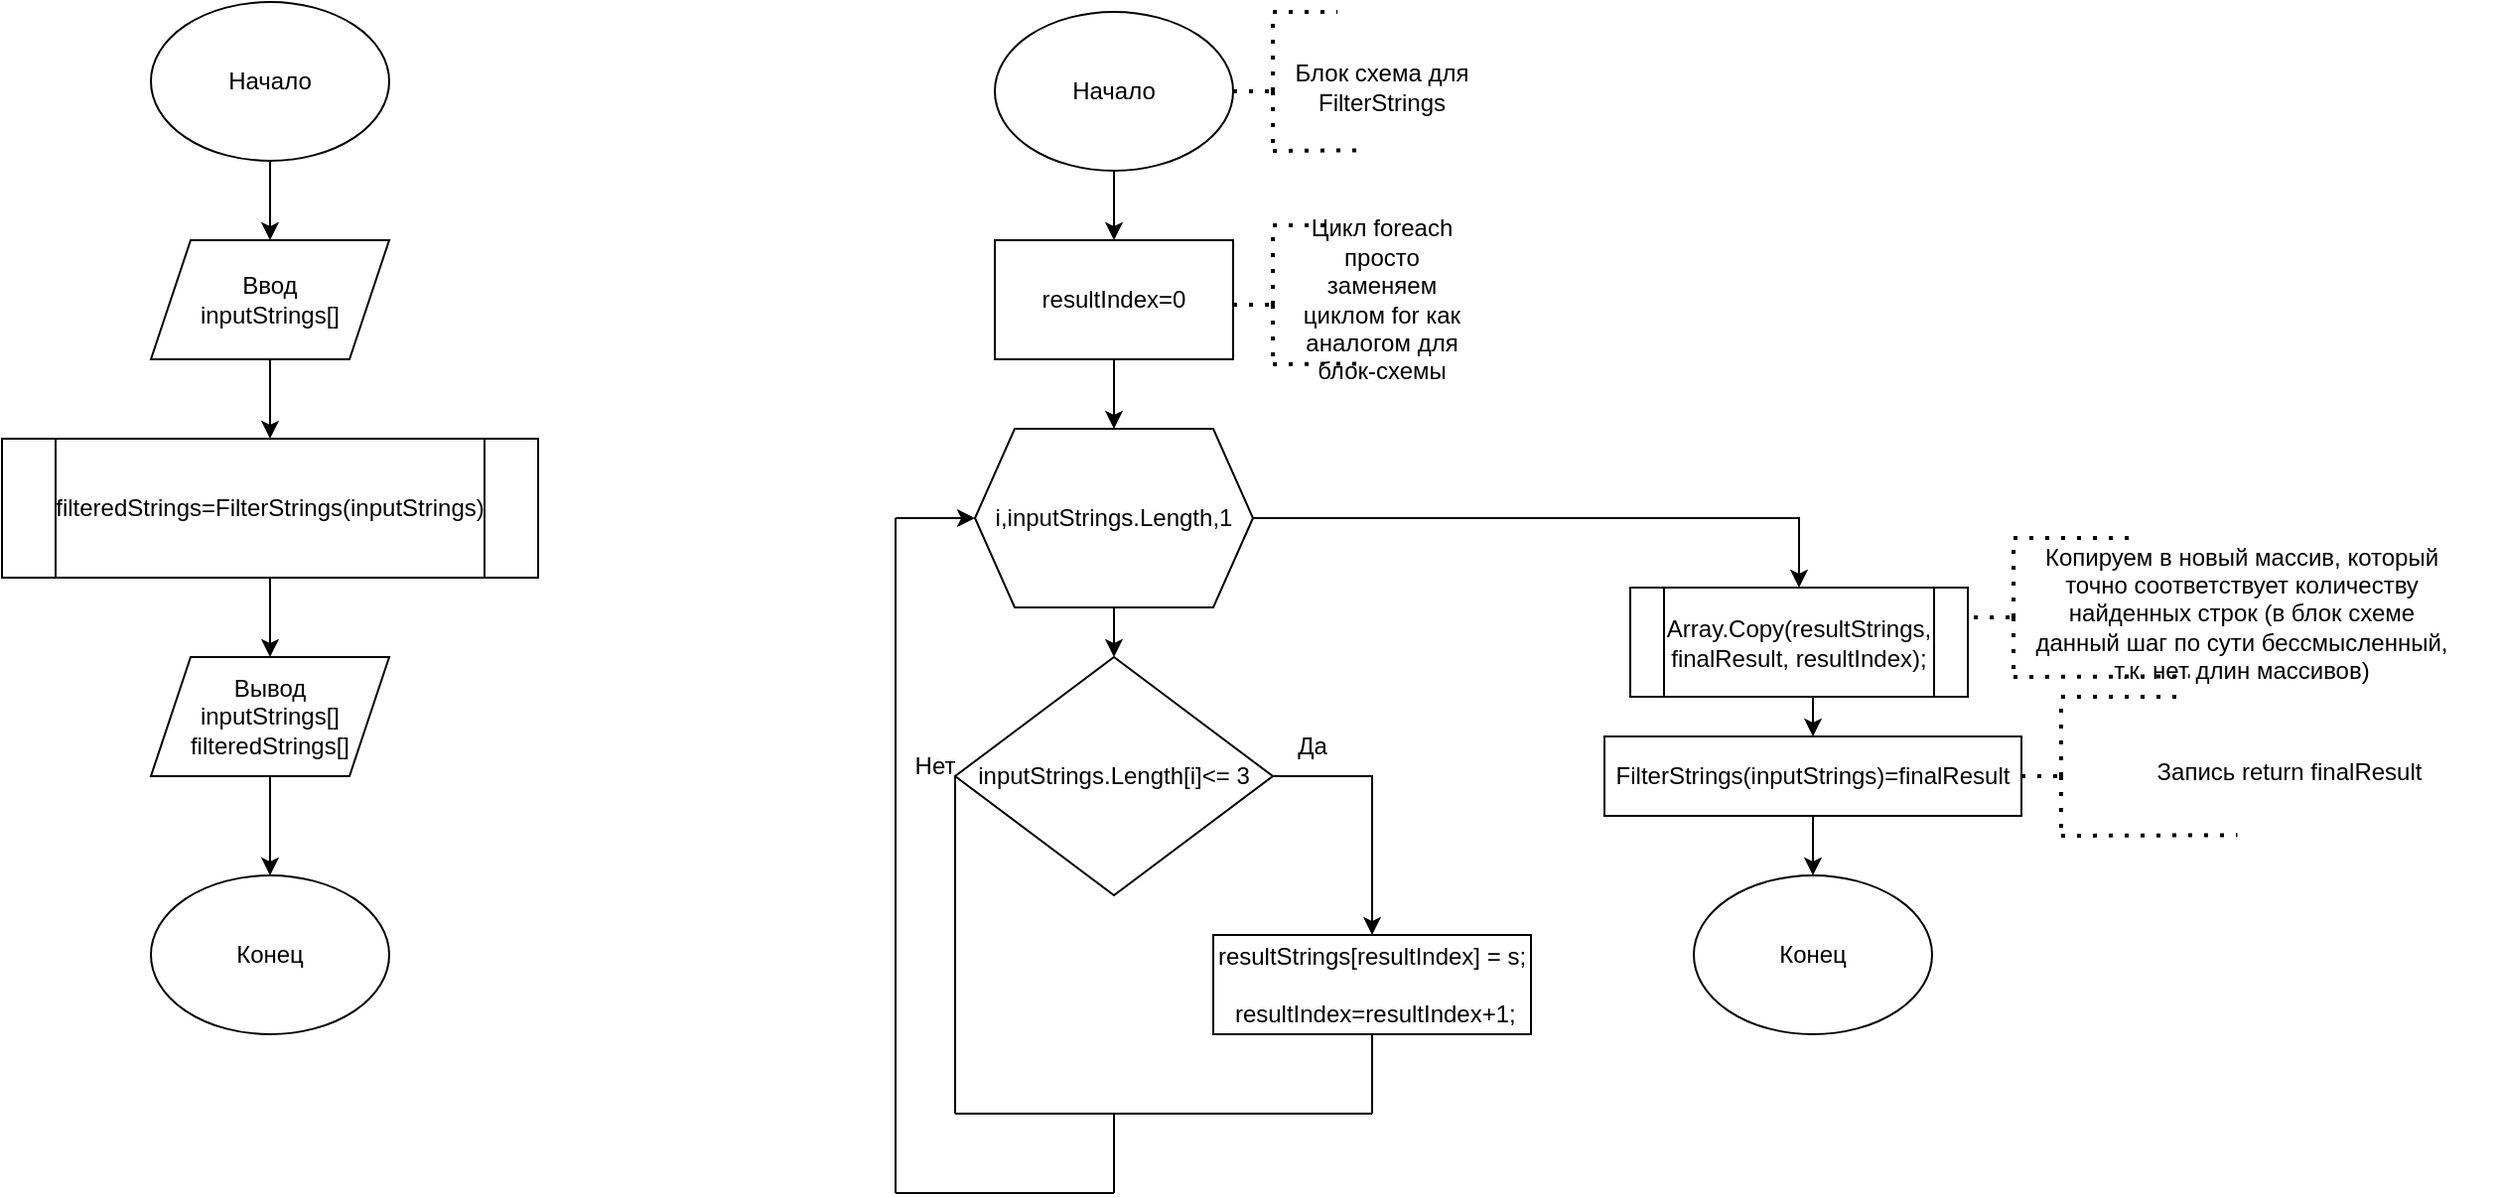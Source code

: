 <mxfile version="21.8.2" type="device">
  <diagram id="C5RBs43oDa-KdzZeNtuy" name="Page-1">
    <mxGraphModel dx="1674" dy="777" grid="1" gridSize="10" guides="1" tooltips="1" connect="1" arrows="1" fold="1" page="1" pageScale="1" pageWidth="827" pageHeight="1169" math="0" shadow="0">
      <root>
        <mxCell id="WIyWlLk6GJQsqaUBKTNV-0" />
        <mxCell id="WIyWlLk6GJQsqaUBKTNV-1" parent="WIyWlLk6GJQsqaUBKTNV-0" />
        <mxCell id="Yj--scNwUhtBxAXL6cpy-7" style="edgeStyle=orthogonalEdgeStyle;rounded=0;orthogonalLoop=1;jettySize=auto;html=1;exitX=0.5;exitY=1;exitDx=0;exitDy=0;" edge="1" parent="WIyWlLk6GJQsqaUBKTNV-1" source="Yj--scNwUhtBxAXL6cpy-1" target="Yj--scNwUhtBxAXL6cpy-2">
          <mxGeometry relative="1" as="geometry" />
        </mxCell>
        <mxCell id="Yj--scNwUhtBxAXL6cpy-1" value="Начало" style="ellipse;whiteSpace=wrap;html=1;" vertex="1" parent="WIyWlLk6GJQsqaUBKTNV-1">
          <mxGeometry x="95" width="120" height="80" as="geometry" />
        </mxCell>
        <mxCell id="Yj--scNwUhtBxAXL6cpy-8" style="edgeStyle=orthogonalEdgeStyle;rounded=0;orthogonalLoop=1;jettySize=auto;html=1;exitX=0.5;exitY=1;exitDx=0;exitDy=0;entryX=0.5;entryY=0;entryDx=0;entryDy=0;" edge="1" parent="WIyWlLk6GJQsqaUBKTNV-1" source="Yj--scNwUhtBxAXL6cpy-2" target="Yj--scNwUhtBxAXL6cpy-3">
          <mxGeometry relative="1" as="geometry" />
        </mxCell>
        <mxCell id="Yj--scNwUhtBxAXL6cpy-2" value="Ввод&lt;br&gt;inputStrings[]" style="shape=parallelogram;perimeter=parallelogramPerimeter;whiteSpace=wrap;html=1;fixedSize=1;" vertex="1" parent="WIyWlLk6GJQsqaUBKTNV-1">
          <mxGeometry x="95" y="120" width="120" height="60" as="geometry" />
        </mxCell>
        <mxCell id="Yj--scNwUhtBxAXL6cpy-9" style="edgeStyle=orthogonalEdgeStyle;rounded=0;orthogonalLoop=1;jettySize=auto;html=1;exitX=0.5;exitY=1;exitDx=0;exitDy=0;entryX=0.5;entryY=0;entryDx=0;entryDy=0;" edge="1" parent="WIyWlLk6GJQsqaUBKTNV-1" source="Yj--scNwUhtBxAXL6cpy-3" target="Yj--scNwUhtBxAXL6cpy-4">
          <mxGeometry relative="1" as="geometry" />
        </mxCell>
        <mxCell id="Yj--scNwUhtBxAXL6cpy-3" value="filteredStrings=FilterStrings(inputStrings)" style="shape=process;whiteSpace=wrap;html=1;backgroundOutline=1;" vertex="1" parent="WIyWlLk6GJQsqaUBKTNV-1">
          <mxGeometry x="20" y="220" width="270" height="70" as="geometry" />
        </mxCell>
        <mxCell id="Yj--scNwUhtBxAXL6cpy-10" style="edgeStyle=orthogonalEdgeStyle;rounded=0;orthogonalLoop=1;jettySize=auto;html=1;exitX=0.5;exitY=1;exitDx=0;exitDy=0;entryX=0.5;entryY=0;entryDx=0;entryDy=0;" edge="1" parent="WIyWlLk6GJQsqaUBKTNV-1" source="Yj--scNwUhtBxAXL6cpy-4" target="Yj--scNwUhtBxAXL6cpy-5">
          <mxGeometry relative="1" as="geometry" />
        </mxCell>
        <mxCell id="Yj--scNwUhtBxAXL6cpy-4" value="Вывод&lt;br&gt;inputStrings[]&lt;br&gt;filteredStrings[]" style="shape=parallelogram;perimeter=parallelogramPerimeter;whiteSpace=wrap;html=1;fixedSize=1;" vertex="1" parent="WIyWlLk6GJQsqaUBKTNV-1">
          <mxGeometry x="95" y="330" width="120" height="60" as="geometry" />
        </mxCell>
        <mxCell id="Yj--scNwUhtBxAXL6cpy-5" value="Конец" style="ellipse;whiteSpace=wrap;html=1;" vertex="1" parent="WIyWlLk6GJQsqaUBKTNV-1">
          <mxGeometry x="95" y="440" width="120" height="80" as="geometry" />
        </mxCell>
        <mxCell id="Yj--scNwUhtBxAXL6cpy-38" style="edgeStyle=orthogonalEdgeStyle;rounded=0;orthogonalLoop=1;jettySize=auto;html=1;exitX=0.5;exitY=1;exitDx=0;exitDy=0;" edge="1" parent="WIyWlLk6GJQsqaUBKTNV-1" source="Yj--scNwUhtBxAXL6cpy-11" target="Yj--scNwUhtBxAXL6cpy-14">
          <mxGeometry relative="1" as="geometry" />
        </mxCell>
        <mxCell id="Yj--scNwUhtBxAXL6cpy-11" value="Начало" style="ellipse;whiteSpace=wrap;html=1;" vertex="1" parent="WIyWlLk6GJQsqaUBKTNV-1">
          <mxGeometry x="520" y="5" width="120" height="80" as="geometry" />
        </mxCell>
        <mxCell id="Yj--scNwUhtBxAXL6cpy-13" value="Блок схема для FilterStrings" style="text;html=1;strokeColor=none;fillColor=none;align=center;verticalAlign=middle;whiteSpace=wrap;rounded=0;" vertex="1" parent="WIyWlLk6GJQsqaUBKTNV-1">
          <mxGeometry x="670" y="5" width="90" height="75" as="geometry" />
        </mxCell>
        <mxCell id="Yj--scNwUhtBxAXL6cpy-55" style="edgeStyle=orthogonalEdgeStyle;rounded=0;orthogonalLoop=1;jettySize=auto;html=1;exitX=0.5;exitY=1;exitDx=0;exitDy=0;entryX=0.5;entryY=0;entryDx=0;entryDy=0;" edge="1" parent="WIyWlLk6GJQsqaUBKTNV-1" source="Yj--scNwUhtBxAXL6cpy-14" target="Yj--scNwUhtBxAXL6cpy-15">
          <mxGeometry relative="1" as="geometry" />
        </mxCell>
        <mxCell id="Yj--scNwUhtBxAXL6cpy-14" value="resultIndex=0" style="rounded=0;whiteSpace=wrap;html=1;" vertex="1" parent="WIyWlLk6GJQsqaUBKTNV-1">
          <mxGeometry x="520" y="120" width="120" height="60" as="geometry" />
        </mxCell>
        <mxCell id="Yj--scNwUhtBxAXL6cpy-56" style="edgeStyle=orthogonalEdgeStyle;rounded=0;orthogonalLoop=1;jettySize=auto;html=1;exitX=0.5;exitY=1;exitDx=0;exitDy=0;entryX=0.5;entryY=0;entryDx=0;entryDy=0;" edge="1" parent="WIyWlLk6GJQsqaUBKTNV-1" source="Yj--scNwUhtBxAXL6cpy-15" target="Yj--scNwUhtBxAXL6cpy-41">
          <mxGeometry relative="1" as="geometry" />
        </mxCell>
        <mxCell id="Yj--scNwUhtBxAXL6cpy-61" style="edgeStyle=orthogonalEdgeStyle;rounded=0;orthogonalLoop=1;jettySize=auto;html=1;exitX=1;exitY=0.5;exitDx=0;exitDy=0;entryX=0.5;entryY=0;entryDx=0;entryDy=0;" edge="1" parent="WIyWlLk6GJQsqaUBKTNV-1" source="Yj--scNwUhtBxAXL6cpy-15" target="Yj--scNwUhtBxAXL6cpy-60">
          <mxGeometry relative="1" as="geometry" />
        </mxCell>
        <mxCell id="Yj--scNwUhtBxAXL6cpy-15" value="i,inputStrings.Length,1" style="shape=hexagon;perimeter=hexagonPerimeter2;whiteSpace=wrap;html=1;fixedSize=1;" vertex="1" parent="WIyWlLk6GJQsqaUBKTNV-1">
          <mxGeometry x="510" y="215" width="140" height="90" as="geometry" />
        </mxCell>
        <mxCell id="Yj--scNwUhtBxAXL6cpy-25" value="" style="endArrow=none;dashed=1;html=1;dashPattern=1 3;strokeWidth=2;rounded=0;exitX=1;exitY=0.5;exitDx=0;exitDy=0;" edge="1" parent="WIyWlLk6GJQsqaUBKTNV-1" source="Yj--scNwUhtBxAXL6cpy-11">
          <mxGeometry width="50" height="50" relative="1" as="geometry">
            <mxPoint x="380" y="335" as="sourcePoint" />
            <mxPoint x="660" y="45" as="targetPoint" />
          </mxGeometry>
        </mxCell>
        <mxCell id="Yj--scNwUhtBxAXL6cpy-27" value="" style="endArrow=none;dashed=1;html=1;dashPattern=1 3;strokeWidth=2;rounded=0;" edge="1" parent="WIyWlLk6GJQsqaUBKTNV-1">
          <mxGeometry width="50" height="50" relative="1" as="geometry">
            <mxPoint x="660" y="45" as="sourcePoint" />
            <mxPoint x="660" y="75" as="targetPoint" />
          </mxGeometry>
        </mxCell>
        <mxCell id="Yj--scNwUhtBxAXL6cpy-28" value="" style="endArrow=none;dashed=1;html=1;dashPattern=1 3;strokeWidth=2;rounded=0;entryX=0.375;entryY=0.929;entryDx=0;entryDy=0;entryPerimeter=0;" edge="1" parent="WIyWlLk6GJQsqaUBKTNV-1" target="Yj--scNwUhtBxAXL6cpy-13">
          <mxGeometry width="50" height="50" relative="1" as="geometry">
            <mxPoint x="660" y="75" as="sourcePoint" />
            <mxPoint x="430" y="285" as="targetPoint" />
          </mxGeometry>
        </mxCell>
        <mxCell id="Yj--scNwUhtBxAXL6cpy-29" value="" style="endArrow=none;dashed=1;html=1;dashPattern=1 3;strokeWidth=2;rounded=0;" edge="1" parent="WIyWlLk6GJQsqaUBKTNV-1">
          <mxGeometry width="50" height="50" relative="1" as="geometry">
            <mxPoint x="660" y="45" as="sourcePoint" />
            <mxPoint x="660" y="5" as="targetPoint" />
          </mxGeometry>
        </mxCell>
        <mxCell id="Yj--scNwUhtBxAXL6cpy-30" value="" style="endArrow=none;dashed=1;html=1;dashPattern=1 3;strokeWidth=2;rounded=0;entryX=0.25;entryY=0;entryDx=0;entryDy=0;" edge="1" parent="WIyWlLk6GJQsqaUBKTNV-1" target="Yj--scNwUhtBxAXL6cpy-13">
          <mxGeometry width="50" height="50" relative="1" as="geometry">
            <mxPoint x="660" y="5" as="sourcePoint" />
            <mxPoint x="430" y="285" as="targetPoint" />
          </mxGeometry>
        </mxCell>
        <mxCell id="Yj--scNwUhtBxAXL6cpy-31" value="Цикл foreach просто заменяем циклом for как аналогом для блок-схемы" style="text;html=1;strokeColor=none;fillColor=none;align=center;verticalAlign=middle;whiteSpace=wrap;rounded=0;" vertex="1" parent="WIyWlLk6GJQsqaUBKTNV-1">
          <mxGeometry x="670" y="112.5" width="90" height="75" as="geometry" />
        </mxCell>
        <mxCell id="Yj--scNwUhtBxAXL6cpy-32" value="" style="endArrow=none;dashed=1;html=1;dashPattern=1 3;strokeWidth=2;rounded=0;exitX=1;exitY=0.5;exitDx=0;exitDy=0;" edge="1" parent="WIyWlLk6GJQsqaUBKTNV-1">
          <mxGeometry width="50" height="50" relative="1" as="geometry">
            <mxPoint x="640" y="152.5" as="sourcePoint" />
            <mxPoint x="660" y="152.5" as="targetPoint" />
          </mxGeometry>
        </mxCell>
        <mxCell id="Yj--scNwUhtBxAXL6cpy-33" value="" style="endArrow=none;dashed=1;html=1;dashPattern=1 3;strokeWidth=2;rounded=0;" edge="1" parent="WIyWlLk6GJQsqaUBKTNV-1">
          <mxGeometry width="50" height="50" relative="1" as="geometry">
            <mxPoint x="660" y="152.5" as="sourcePoint" />
            <mxPoint x="660" y="182.5" as="targetPoint" />
          </mxGeometry>
        </mxCell>
        <mxCell id="Yj--scNwUhtBxAXL6cpy-34" value="" style="endArrow=none;dashed=1;html=1;dashPattern=1 3;strokeWidth=2;rounded=0;entryX=0.375;entryY=0.929;entryDx=0;entryDy=0;entryPerimeter=0;" edge="1" parent="WIyWlLk6GJQsqaUBKTNV-1" target="Yj--scNwUhtBxAXL6cpy-31">
          <mxGeometry width="50" height="50" relative="1" as="geometry">
            <mxPoint x="660" y="182.5" as="sourcePoint" />
            <mxPoint x="430" y="392.5" as="targetPoint" />
          </mxGeometry>
        </mxCell>
        <mxCell id="Yj--scNwUhtBxAXL6cpy-35" value="" style="endArrow=none;dashed=1;html=1;dashPattern=1 3;strokeWidth=2;rounded=0;" edge="1" parent="WIyWlLk6GJQsqaUBKTNV-1">
          <mxGeometry width="50" height="50" relative="1" as="geometry">
            <mxPoint x="660" y="152.5" as="sourcePoint" />
            <mxPoint x="660" y="112.5" as="targetPoint" />
          </mxGeometry>
        </mxCell>
        <mxCell id="Yj--scNwUhtBxAXL6cpy-36" value="" style="endArrow=none;dashed=1;html=1;dashPattern=1 3;strokeWidth=2;rounded=0;entryX=0.25;entryY=0;entryDx=0;entryDy=0;" edge="1" parent="WIyWlLk6GJQsqaUBKTNV-1" target="Yj--scNwUhtBxAXL6cpy-31">
          <mxGeometry width="50" height="50" relative="1" as="geometry">
            <mxPoint x="660" y="112.5" as="sourcePoint" />
            <mxPoint x="430" y="392.5" as="targetPoint" />
          </mxGeometry>
        </mxCell>
        <mxCell id="Yj--scNwUhtBxAXL6cpy-43" style="edgeStyle=orthogonalEdgeStyle;rounded=0;orthogonalLoop=1;jettySize=auto;html=1;exitX=1;exitY=0.5;exitDx=0;exitDy=0;entryX=0.5;entryY=0;entryDx=0;entryDy=0;" edge="1" parent="WIyWlLk6GJQsqaUBKTNV-1" source="Yj--scNwUhtBxAXL6cpy-41" target="Yj--scNwUhtBxAXL6cpy-42">
          <mxGeometry relative="1" as="geometry" />
        </mxCell>
        <mxCell id="Yj--scNwUhtBxAXL6cpy-41" value="inputStrings.Length[i]&lt;span style=&quot;background-color: initial; text-align: left;&quot;&gt;&amp;lt;= 3&lt;/span&gt;" style="rhombus;whiteSpace=wrap;html=1;" vertex="1" parent="WIyWlLk6GJQsqaUBKTNV-1">
          <mxGeometry x="500" y="330" width="160" height="120" as="geometry" />
        </mxCell>
        <mxCell id="Yj--scNwUhtBxAXL6cpy-42" value=" resultStrings[resultIndex] = s;&lt;br&gt;&lt;br&gt;&amp;nbsp;resultIndex=resultIndex+1;" style="rounded=0;whiteSpace=wrap;html=1;" vertex="1" parent="WIyWlLk6GJQsqaUBKTNV-1">
          <mxGeometry x="630" y="470" width="160" height="50" as="geometry" />
        </mxCell>
        <mxCell id="Yj--scNwUhtBxAXL6cpy-45" value="" style="endArrow=none;html=1;rounded=0;entryX=0;entryY=0.5;entryDx=0;entryDy=0;" edge="1" parent="WIyWlLk6GJQsqaUBKTNV-1" target="Yj--scNwUhtBxAXL6cpy-41">
          <mxGeometry width="50" height="50" relative="1" as="geometry">
            <mxPoint x="500" y="560" as="sourcePoint" />
            <mxPoint x="440" y="380" as="targetPoint" />
          </mxGeometry>
        </mxCell>
        <mxCell id="Yj--scNwUhtBxAXL6cpy-46" value="" style="endArrow=none;html=1;rounded=0;entryX=0.5;entryY=1;entryDx=0;entryDy=0;" edge="1" parent="WIyWlLk6GJQsqaUBKTNV-1" target="Yj--scNwUhtBxAXL6cpy-42">
          <mxGeometry width="50" height="50" relative="1" as="geometry">
            <mxPoint x="710" y="560" as="sourcePoint" />
            <mxPoint x="510" y="400" as="targetPoint" />
          </mxGeometry>
        </mxCell>
        <mxCell id="Yj--scNwUhtBxAXL6cpy-47" value="" style="endArrow=none;html=1;rounded=0;" edge="1" parent="WIyWlLk6GJQsqaUBKTNV-1">
          <mxGeometry width="50" height="50" relative="1" as="geometry">
            <mxPoint x="710" y="560" as="sourcePoint" />
            <mxPoint x="500" y="560" as="targetPoint" />
          </mxGeometry>
        </mxCell>
        <mxCell id="Yj--scNwUhtBxAXL6cpy-50" value="" style="endArrow=none;html=1;rounded=0;" edge="1" parent="WIyWlLk6GJQsqaUBKTNV-1">
          <mxGeometry width="50" height="50" relative="1" as="geometry">
            <mxPoint x="580" y="560" as="sourcePoint" />
            <mxPoint x="580" y="600" as="targetPoint" />
          </mxGeometry>
        </mxCell>
        <mxCell id="Yj--scNwUhtBxAXL6cpy-51" value="" style="endArrow=none;html=1;rounded=0;" edge="1" parent="WIyWlLk6GJQsqaUBKTNV-1">
          <mxGeometry width="50" height="50" relative="1" as="geometry">
            <mxPoint x="580" y="600" as="sourcePoint" />
            <mxPoint x="470" y="600" as="targetPoint" />
          </mxGeometry>
        </mxCell>
        <mxCell id="Yj--scNwUhtBxAXL6cpy-52" value="" style="endArrow=none;html=1;rounded=0;" edge="1" parent="WIyWlLk6GJQsqaUBKTNV-1">
          <mxGeometry width="50" height="50" relative="1" as="geometry">
            <mxPoint x="470" y="600" as="sourcePoint" />
            <mxPoint x="470" y="260" as="targetPoint" />
          </mxGeometry>
        </mxCell>
        <mxCell id="Yj--scNwUhtBxAXL6cpy-53" value="" style="endArrow=classic;html=1;rounded=0;entryX=0;entryY=0.5;entryDx=0;entryDy=0;" edge="1" parent="WIyWlLk6GJQsqaUBKTNV-1" target="Yj--scNwUhtBxAXL6cpy-15">
          <mxGeometry width="50" height="50" relative="1" as="geometry">
            <mxPoint x="470" y="260" as="sourcePoint" />
            <mxPoint x="440" y="380" as="targetPoint" />
          </mxGeometry>
        </mxCell>
        <mxCell id="Yj--scNwUhtBxAXL6cpy-57" value="Да" style="text;html=1;strokeColor=none;fillColor=none;align=center;verticalAlign=middle;whiteSpace=wrap;rounded=0;" vertex="1" parent="WIyWlLk6GJQsqaUBKTNV-1">
          <mxGeometry x="650" y="360" width="60" height="30" as="geometry" />
        </mxCell>
        <mxCell id="Yj--scNwUhtBxAXL6cpy-58" value="Нет" style="text;html=1;strokeColor=none;fillColor=none;align=center;verticalAlign=middle;whiteSpace=wrap;rounded=0;" vertex="1" parent="WIyWlLk6GJQsqaUBKTNV-1">
          <mxGeometry x="460" y="370" width="60" height="30" as="geometry" />
        </mxCell>
        <mxCell id="Yj--scNwUhtBxAXL6cpy-78" style="edgeStyle=orthogonalEdgeStyle;rounded=0;orthogonalLoop=1;jettySize=auto;html=1;exitX=0.5;exitY=1;exitDx=0;exitDy=0;entryX=0.5;entryY=0;entryDx=0;entryDy=0;" edge="1" parent="WIyWlLk6GJQsqaUBKTNV-1" source="Yj--scNwUhtBxAXL6cpy-60" target="Yj--scNwUhtBxAXL6cpy-69">
          <mxGeometry relative="1" as="geometry" />
        </mxCell>
        <mxCell id="Yj--scNwUhtBxAXL6cpy-60" value="        Array.Copy(resultStrings, finalResult, resultIndex);" style="shape=process;whiteSpace=wrap;html=1;backgroundOutline=1;" vertex="1" parent="WIyWlLk6GJQsqaUBKTNV-1">
          <mxGeometry x="840" y="295" width="170" height="55" as="geometry" />
        </mxCell>
        <mxCell id="Yj--scNwUhtBxAXL6cpy-63" value="Копируем в&amp;nbsp;новый массив, который точно соответствует количеству найденных строк (в блок схеме данный шаг по сути бессмысленный, т.к. нет длин массивов)" style="text;html=1;strokeColor=none;fillColor=none;align=center;verticalAlign=middle;whiteSpace=wrap;rounded=0;" vertex="1" parent="WIyWlLk6GJQsqaUBKTNV-1">
          <mxGeometry x="1043" y="270" width="210" height="75" as="geometry" />
        </mxCell>
        <mxCell id="Yj--scNwUhtBxAXL6cpy-64" value="" style="endArrow=none;dashed=1;html=1;dashPattern=1 3;strokeWidth=2;rounded=0;exitX=1;exitY=0.5;exitDx=0;exitDy=0;" edge="1" parent="WIyWlLk6GJQsqaUBKTNV-1">
          <mxGeometry width="50" height="50" relative="1" as="geometry">
            <mxPoint x="1013" y="310" as="sourcePoint" />
            <mxPoint x="1033" y="310" as="targetPoint" />
          </mxGeometry>
        </mxCell>
        <mxCell id="Yj--scNwUhtBxAXL6cpy-65" value="" style="endArrow=none;dashed=1;html=1;dashPattern=1 3;strokeWidth=2;rounded=0;" edge="1" parent="WIyWlLk6GJQsqaUBKTNV-1">
          <mxGeometry width="50" height="50" relative="1" as="geometry">
            <mxPoint x="1033" y="310" as="sourcePoint" />
            <mxPoint x="1033" y="340" as="targetPoint" />
          </mxGeometry>
        </mxCell>
        <mxCell id="Yj--scNwUhtBxAXL6cpy-66" value="" style="endArrow=none;dashed=1;html=1;dashPattern=1 3;strokeWidth=2;rounded=0;entryX=0.375;entryY=0.929;entryDx=0;entryDy=0;entryPerimeter=0;" edge="1" parent="WIyWlLk6GJQsqaUBKTNV-1" target="Yj--scNwUhtBxAXL6cpy-63">
          <mxGeometry width="50" height="50" relative="1" as="geometry">
            <mxPoint x="1033" y="340" as="sourcePoint" />
            <mxPoint x="803" y="550" as="targetPoint" />
          </mxGeometry>
        </mxCell>
        <mxCell id="Yj--scNwUhtBxAXL6cpy-67" value="" style="endArrow=none;dashed=1;html=1;dashPattern=1 3;strokeWidth=2;rounded=0;" edge="1" parent="WIyWlLk6GJQsqaUBKTNV-1">
          <mxGeometry width="50" height="50" relative="1" as="geometry">
            <mxPoint x="1033" y="310" as="sourcePoint" />
            <mxPoint x="1033" y="270" as="targetPoint" />
          </mxGeometry>
        </mxCell>
        <mxCell id="Yj--scNwUhtBxAXL6cpy-68" value="" style="endArrow=none;dashed=1;html=1;dashPattern=1 3;strokeWidth=2;rounded=0;entryX=0.25;entryY=0;entryDx=0;entryDy=0;" edge="1" parent="WIyWlLk6GJQsqaUBKTNV-1" target="Yj--scNwUhtBxAXL6cpy-63">
          <mxGeometry width="50" height="50" relative="1" as="geometry">
            <mxPoint x="1033" y="270" as="sourcePoint" />
            <mxPoint x="803" y="550" as="targetPoint" />
          </mxGeometry>
        </mxCell>
        <mxCell id="Yj--scNwUhtBxAXL6cpy-80" style="edgeStyle=orthogonalEdgeStyle;rounded=0;orthogonalLoop=1;jettySize=auto;html=1;exitX=0.5;exitY=1;exitDx=0;exitDy=0;entryX=0.5;entryY=0;entryDx=0;entryDy=0;" edge="1" parent="WIyWlLk6GJQsqaUBKTNV-1" source="Yj--scNwUhtBxAXL6cpy-69" target="Yj--scNwUhtBxAXL6cpy-79">
          <mxGeometry relative="1" as="geometry" />
        </mxCell>
        <mxCell id="Yj--scNwUhtBxAXL6cpy-69" value="FilterStrings(inputStrings)=finalResult" style="rounded=0;whiteSpace=wrap;html=1;" vertex="1" parent="WIyWlLk6GJQsqaUBKTNV-1">
          <mxGeometry x="827" y="370" width="210" height="40" as="geometry" />
        </mxCell>
        <mxCell id="Yj--scNwUhtBxAXL6cpy-71" value="&lt;div style=&quot;text-align: left;&quot;&gt;&lt;span style=&quot;background-color: initial;&quot;&gt;Запись&amp;nbsp;&lt;/span&gt;&lt;span style=&quot;background-color: initial;&quot;&gt;return finalResult&lt;/span&gt;&lt;/div&gt;" style="text;html=1;strokeColor=none;fillColor=none;align=center;verticalAlign=middle;whiteSpace=wrap;rounded=0;" vertex="1" parent="WIyWlLk6GJQsqaUBKTNV-1">
          <mxGeometry x="1067" y="350" width="210" height="75" as="geometry" />
        </mxCell>
        <mxCell id="Yj--scNwUhtBxAXL6cpy-72" value="" style="endArrow=none;dashed=1;html=1;dashPattern=1 3;strokeWidth=2;rounded=0;exitX=1;exitY=0.5;exitDx=0;exitDy=0;" edge="1" parent="WIyWlLk6GJQsqaUBKTNV-1">
          <mxGeometry width="50" height="50" relative="1" as="geometry">
            <mxPoint x="1037" y="390" as="sourcePoint" />
            <mxPoint x="1057" y="390" as="targetPoint" />
          </mxGeometry>
        </mxCell>
        <mxCell id="Yj--scNwUhtBxAXL6cpy-73" value="" style="endArrow=none;dashed=1;html=1;dashPattern=1 3;strokeWidth=2;rounded=0;" edge="1" parent="WIyWlLk6GJQsqaUBKTNV-1">
          <mxGeometry width="50" height="50" relative="1" as="geometry">
            <mxPoint x="1057" y="390" as="sourcePoint" />
            <mxPoint x="1057" y="420" as="targetPoint" />
          </mxGeometry>
        </mxCell>
        <mxCell id="Yj--scNwUhtBxAXL6cpy-74" value="" style="endArrow=none;dashed=1;html=1;dashPattern=1 3;strokeWidth=2;rounded=0;entryX=0.375;entryY=0.929;entryDx=0;entryDy=0;entryPerimeter=0;" edge="1" parent="WIyWlLk6GJQsqaUBKTNV-1" target="Yj--scNwUhtBxAXL6cpy-71">
          <mxGeometry width="50" height="50" relative="1" as="geometry">
            <mxPoint x="1057" y="420" as="sourcePoint" />
            <mxPoint x="827" y="630" as="targetPoint" />
          </mxGeometry>
        </mxCell>
        <mxCell id="Yj--scNwUhtBxAXL6cpy-75" value="" style="endArrow=none;dashed=1;html=1;dashPattern=1 3;strokeWidth=2;rounded=0;" edge="1" parent="WIyWlLk6GJQsqaUBKTNV-1">
          <mxGeometry width="50" height="50" relative="1" as="geometry">
            <mxPoint x="1057" y="390" as="sourcePoint" />
            <mxPoint x="1057" y="350" as="targetPoint" />
          </mxGeometry>
        </mxCell>
        <mxCell id="Yj--scNwUhtBxAXL6cpy-76" value="" style="endArrow=none;dashed=1;html=1;dashPattern=1 3;strokeWidth=2;rounded=0;entryX=0.25;entryY=0;entryDx=0;entryDy=0;" edge="1" parent="WIyWlLk6GJQsqaUBKTNV-1" target="Yj--scNwUhtBxAXL6cpy-71">
          <mxGeometry width="50" height="50" relative="1" as="geometry">
            <mxPoint x="1057" y="350" as="sourcePoint" />
            <mxPoint x="827" y="630" as="targetPoint" />
          </mxGeometry>
        </mxCell>
        <mxCell id="Yj--scNwUhtBxAXL6cpy-79" value="Конец" style="ellipse;whiteSpace=wrap;html=1;" vertex="1" parent="WIyWlLk6GJQsqaUBKTNV-1">
          <mxGeometry x="872" y="440" width="120" height="80" as="geometry" />
        </mxCell>
      </root>
    </mxGraphModel>
  </diagram>
</mxfile>

